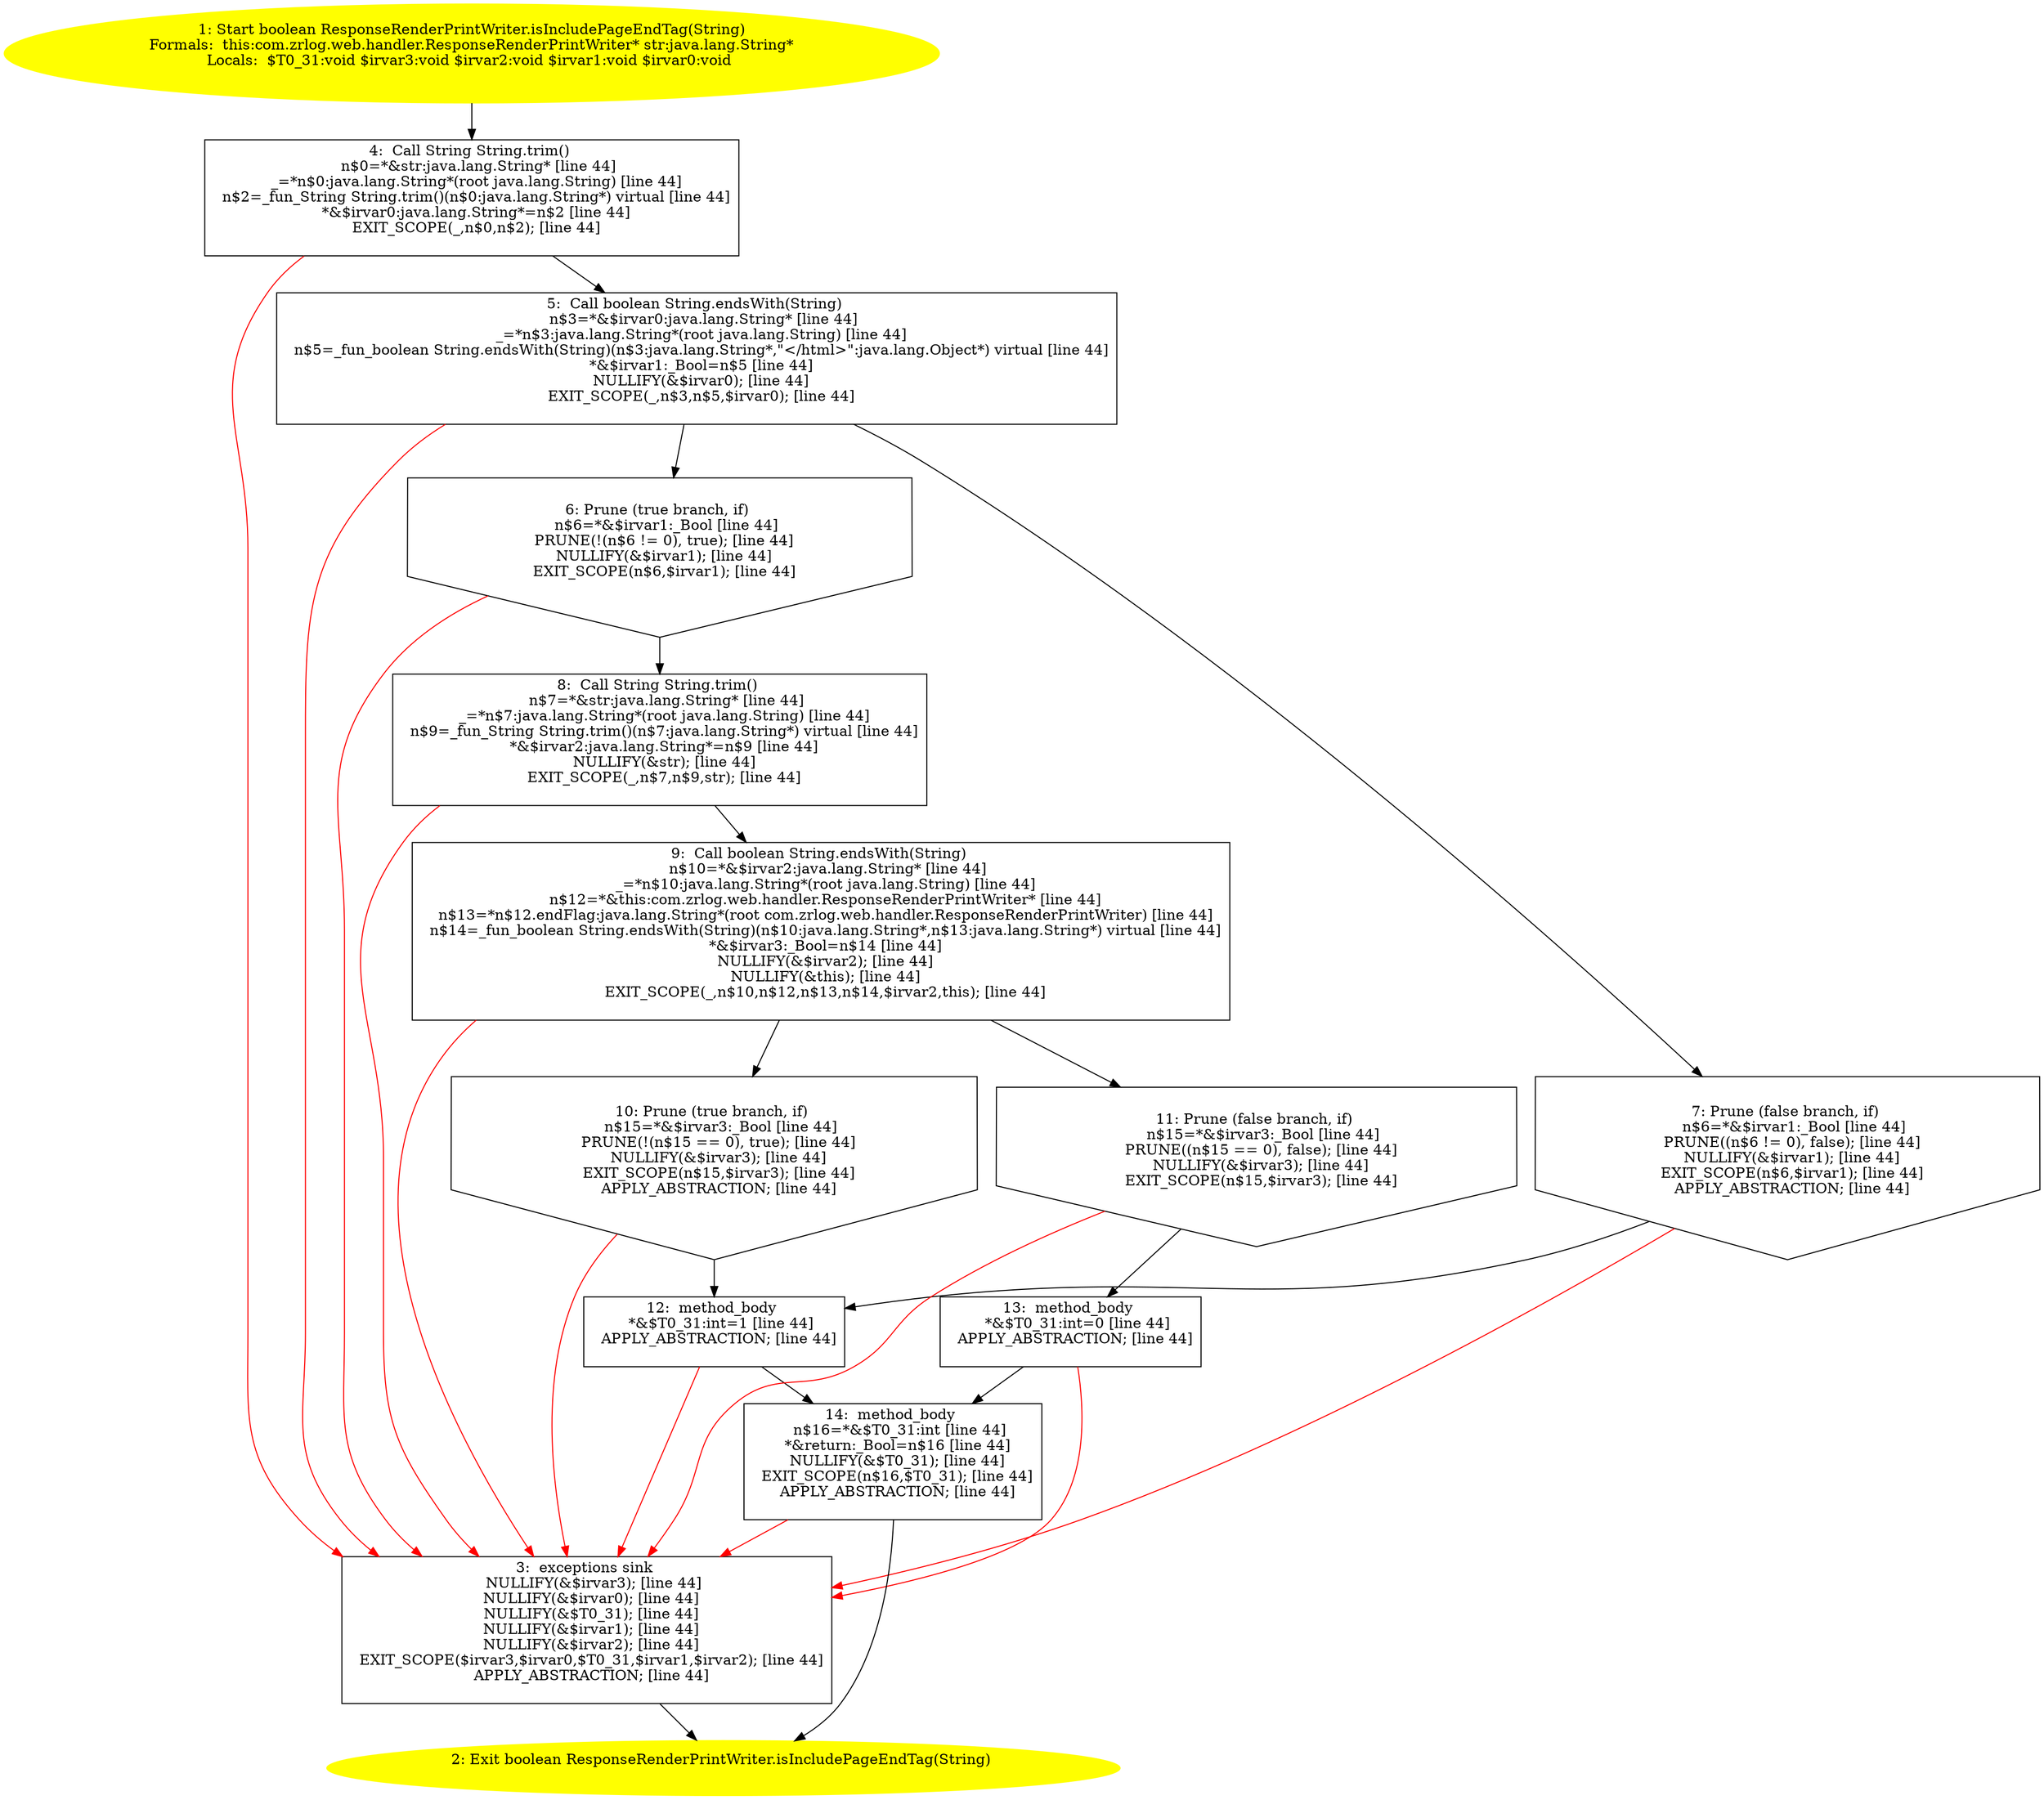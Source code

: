 /* @generated */
digraph cfg {
"com.zrlog.web.handler.ResponseRenderPrintWriter.isIncludePageEndTag(java.lang.String):boolean.225017c71315676525b815842b1c9a5f_1" [label="1: Start boolean ResponseRenderPrintWriter.isIncludePageEndTag(String)\nFormals:  this:com.zrlog.web.handler.ResponseRenderPrintWriter* str:java.lang.String*\nLocals:  $T0_31:void $irvar3:void $irvar2:void $irvar1:void $irvar0:void \n  " color=yellow style=filled]
	

	 "com.zrlog.web.handler.ResponseRenderPrintWriter.isIncludePageEndTag(java.lang.String):boolean.225017c71315676525b815842b1c9a5f_1" -> "com.zrlog.web.handler.ResponseRenderPrintWriter.isIncludePageEndTag(java.lang.String):boolean.225017c71315676525b815842b1c9a5f_4" ;
"com.zrlog.web.handler.ResponseRenderPrintWriter.isIncludePageEndTag(java.lang.String):boolean.225017c71315676525b815842b1c9a5f_2" [label="2: Exit boolean ResponseRenderPrintWriter.isIncludePageEndTag(String) \n  " color=yellow style=filled]
	

"com.zrlog.web.handler.ResponseRenderPrintWriter.isIncludePageEndTag(java.lang.String):boolean.225017c71315676525b815842b1c9a5f_3" [label="3:  exceptions sink \n   NULLIFY(&$irvar3); [line 44]\n  NULLIFY(&$irvar0); [line 44]\n  NULLIFY(&$T0_31); [line 44]\n  NULLIFY(&$irvar1); [line 44]\n  NULLIFY(&$irvar2); [line 44]\n  EXIT_SCOPE($irvar3,$irvar0,$T0_31,$irvar1,$irvar2); [line 44]\n  APPLY_ABSTRACTION; [line 44]\n " shape="box"]
	

	 "com.zrlog.web.handler.ResponseRenderPrintWriter.isIncludePageEndTag(java.lang.String):boolean.225017c71315676525b815842b1c9a5f_3" -> "com.zrlog.web.handler.ResponseRenderPrintWriter.isIncludePageEndTag(java.lang.String):boolean.225017c71315676525b815842b1c9a5f_2" ;
"com.zrlog.web.handler.ResponseRenderPrintWriter.isIncludePageEndTag(java.lang.String):boolean.225017c71315676525b815842b1c9a5f_4" [label="4:  Call String String.trim() \n   n$0=*&str:java.lang.String* [line 44]\n  _=*n$0:java.lang.String*(root java.lang.String) [line 44]\n  n$2=_fun_String String.trim()(n$0:java.lang.String*) virtual [line 44]\n  *&$irvar0:java.lang.String*=n$2 [line 44]\n  EXIT_SCOPE(_,n$0,n$2); [line 44]\n " shape="box"]
	

	 "com.zrlog.web.handler.ResponseRenderPrintWriter.isIncludePageEndTag(java.lang.String):boolean.225017c71315676525b815842b1c9a5f_4" -> "com.zrlog.web.handler.ResponseRenderPrintWriter.isIncludePageEndTag(java.lang.String):boolean.225017c71315676525b815842b1c9a5f_5" ;
	 "com.zrlog.web.handler.ResponseRenderPrintWriter.isIncludePageEndTag(java.lang.String):boolean.225017c71315676525b815842b1c9a5f_4" -> "com.zrlog.web.handler.ResponseRenderPrintWriter.isIncludePageEndTag(java.lang.String):boolean.225017c71315676525b815842b1c9a5f_3" [color="red" ];
"com.zrlog.web.handler.ResponseRenderPrintWriter.isIncludePageEndTag(java.lang.String):boolean.225017c71315676525b815842b1c9a5f_5" [label="5:  Call boolean String.endsWith(String) \n   n$3=*&$irvar0:java.lang.String* [line 44]\n  _=*n$3:java.lang.String*(root java.lang.String) [line 44]\n  n$5=_fun_boolean String.endsWith(String)(n$3:java.lang.String*,\"</html>\":java.lang.Object*) virtual [line 44]\n  *&$irvar1:_Bool=n$5 [line 44]\n  NULLIFY(&$irvar0); [line 44]\n  EXIT_SCOPE(_,n$3,n$5,$irvar0); [line 44]\n " shape="box"]
	

	 "com.zrlog.web.handler.ResponseRenderPrintWriter.isIncludePageEndTag(java.lang.String):boolean.225017c71315676525b815842b1c9a5f_5" -> "com.zrlog.web.handler.ResponseRenderPrintWriter.isIncludePageEndTag(java.lang.String):boolean.225017c71315676525b815842b1c9a5f_6" ;
	 "com.zrlog.web.handler.ResponseRenderPrintWriter.isIncludePageEndTag(java.lang.String):boolean.225017c71315676525b815842b1c9a5f_5" -> "com.zrlog.web.handler.ResponseRenderPrintWriter.isIncludePageEndTag(java.lang.String):boolean.225017c71315676525b815842b1c9a5f_7" ;
	 "com.zrlog.web.handler.ResponseRenderPrintWriter.isIncludePageEndTag(java.lang.String):boolean.225017c71315676525b815842b1c9a5f_5" -> "com.zrlog.web.handler.ResponseRenderPrintWriter.isIncludePageEndTag(java.lang.String):boolean.225017c71315676525b815842b1c9a5f_3" [color="red" ];
"com.zrlog.web.handler.ResponseRenderPrintWriter.isIncludePageEndTag(java.lang.String):boolean.225017c71315676525b815842b1c9a5f_6" [label="6: Prune (true branch, if) \n   n$6=*&$irvar1:_Bool [line 44]\n  PRUNE(!(n$6 != 0), true); [line 44]\n  NULLIFY(&$irvar1); [line 44]\n  EXIT_SCOPE(n$6,$irvar1); [line 44]\n " shape="invhouse"]
	

	 "com.zrlog.web.handler.ResponseRenderPrintWriter.isIncludePageEndTag(java.lang.String):boolean.225017c71315676525b815842b1c9a5f_6" -> "com.zrlog.web.handler.ResponseRenderPrintWriter.isIncludePageEndTag(java.lang.String):boolean.225017c71315676525b815842b1c9a5f_8" ;
	 "com.zrlog.web.handler.ResponseRenderPrintWriter.isIncludePageEndTag(java.lang.String):boolean.225017c71315676525b815842b1c9a5f_6" -> "com.zrlog.web.handler.ResponseRenderPrintWriter.isIncludePageEndTag(java.lang.String):boolean.225017c71315676525b815842b1c9a5f_3" [color="red" ];
"com.zrlog.web.handler.ResponseRenderPrintWriter.isIncludePageEndTag(java.lang.String):boolean.225017c71315676525b815842b1c9a5f_7" [label="7: Prune (false branch, if) \n   n$6=*&$irvar1:_Bool [line 44]\n  PRUNE((n$6 != 0), false); [line 44]\n  NULLIFY(&$irvar1); [line 44]\n  EXIT_SCOPE(n$6,$irvar1); [line 44]\n  APPLY_ABSTRACTION; [line 44]\n " shape="invhouse"]
	

	 "com.zrlog.web.handler.ResponseRenderPrintWriter.isIncludePageEndTag(java.lang.String):boolean.225017c71315676525b815842b1c9a5f_7" -> "com.zrlog.web.handler.ResponseRenderPrintWriter.isIncludePageEndTag(java.lang.String):boolean.225017c71315676525b815842b1c9a5f_12" ;
	 "com.zrlog.web.handler.ResponseRenderPrintWriter.isIncludePageEndTag(java.lang.String):boolean.225017c71315676525b815842b1c9a5f_7" -> "com.zrlog.web.handler.ResponseRenderPrintWriter.isIncludePageEndTag(java.lang.String):boolean.225017c71315676525b815842b1c9a5f_3" [color="red" ];
"com.zrlog.web.handler.ResponseRenderPrintWriter.isIncludePageEndTag(java.lang.String):boolean.225017c71315676525b815842b1c9a5f_8" [label="8:  Call String String.trim() \n   n$7=*&str:java.lang.String* [line 44]\n  _=*n$7:java.lang.String*(root java.lang.String) [line 44]\n  n$9=_fun_String String.trim()(n$7:java.lang.String*) virtual [line 44]\n  *&$irvar2:java.lang.String*=n$9 [line 44]\n  NULLIFY(&str); [line 44]\n  EXIT_SCOPE(_,n$7,n$9,str); [line 44]\n " shape="box"]
	

	 "com.zrlog.web.handler.ResponseRenderPrintWriter.isIncludePageEndTag(java.lang.String):boolean.225017c71315676525b815842b1c9a5f_8" -> "com.zrlog.web.handler.ResponseRenderPrintWriter.isIncludePageEndTag(java.lang.String):boolean.225017c71315676525b815842b1c9a5f_9" ;
	 "com.zrlog.web.handler.ResponseRenderPrintWriter.isIncludePageEndTag(java.lang.String):boolean.225017c71315676525b815842b1c9a5f_8" -> "com.zrlog.web.handler.ResponseRenderPrintWriter.isIncludePageEndTag(java.lang.String):boolean.225017c71315676525b815842b1c9a5f_3" [color="red" ];
"com.zrlog.web.handler.ResponseRenderPrintWriter.isIncludePageEndTag(java.lang.String):boolean.225017c71315676525b815842b1c9a5f_9" [label="9:  Call boolean String.endsWith(String) \n   n$10=*&$irvar2:java.lang.String* [line 44]\n  _=*n$10:java.lang.String*(root java.lang.String) [line 44]\n  n$12=*&this:com.zrlog.web.handler.ResponseRenderPrintWriter* [line 44]\n  n$13=*n$12.endFlag:java.lang.String*(root com.zrlog.web.handler.ResponseRenderPrintWriter) [line 44]\n  n$14=_fun_boolean String.endsWith(String)(n$10:java.lang.String*,n$13:java.lang.String*) virtual [line 44]\n  *&$irvar3:_Bool=n$14 [line 44]\n  NULLIFY(&$irvar2); [line 44]\n  NULLIFY(&this); [line 44]\n  EXIT_SCOPE(_,n$10,n$12,n$13,n$14,$irvar2,this); [line 44]\n " shape="box"]
	

	 "com.zrlog.web.handler.ResponseRenderPrintWriter.isIncludePageEndTag(java.lang.String):boolean.225017c71315676525b815842b1c9a5f_9" -> "com.zrlog.web.handler.ResponseRenderPrintWriter.isIncludePageEndTag(java.lang.String):boolean.225017c71315676525b815842b1c9a5f_10" ;
	 "com.zrlog.web.handler.ResponseRenderPrintWriter.isIncludePageEndTag(java.lang.String):boolean.225017c71315676525b815842b1c9a5f_9" -> "com.zrlog.web.handler.ResponseRenderPrintWriter.isIncludePageEndTag(java.lang.String):boolean.225017c71315676525b815842b1c9a5f_11" ;
	 "com.zrlog.web.handler.ResponseRenderPrintWriter.isIncludePageEndTag(java.lang.String):boolean.225017c71315676525b815842b1c9a5f_9" -> "com.zrlog.web.handler.ResponseRenderPrintWriter.isIncludePageEndTag(java.lang.String):boolean.225017c71315676525b815842b1c9a5f_3" [color="red" ];
"com.zrlog.web.handler.ResponseRenderPrintWriter.isIncludePageEndTag(java.lang.String):boolean.225017c71315676525b815842b1c9a5f_10" [label="10: Prune (true branch, if) \n   n$15=*&$irvar3:_Bool [line 44]\n  PRUNE(!(n$15 == 0), true); [line 44]\n  NULLIFY(&$irvar3); [line 44]\n  EXIT_SCOPE(n$15,$irvar3); [line 44]\n  APPLY_ABSTRACTION; [line 44]\n " shape="invhouse"]
	

	 "com.zrlog.web.handler.ResponseRenderPrintWriter.isIncludePageEndTag(java.lang.String):boolean.225017c71315676525b815842b1c9a5f_10" -> "com.zrlog.web.handler.ResponseRenderPrintWriter.isIncludePageEndTag(java.lang.String):boolean.225017c71315676525b815842b1c9a5f_12" ;
	 "com.zrlog.web.handler.ResponseRenderPrintWriter.isIncludePageEndTag(java.lang.String):boolean.225017c71315676525b815842b1c9a5f_10" -> "com.zrlog.web.handler.ResponseRenderPrintWriter.isIncludePageEndTag(java.lang.String):boolean.225017c71315676525b815842b1c9a5f_3" [color="red" ];
"com.zrlog.web.handler.ResponseRenderPrintWriter.isIncludePageEndTag(java.lang.String):boolean.225017c71315676525b815842b1c9a5f_11" [label="11: Prune (false branch, if) \n   n$15=*&$irvar3:_Bool [line 44]\n  PRUNE((n$15 == 0), false); [line 44]\n  NULLIFY(&$irvar3); [line 44]\n  EXIT_SCOPE(n$15,$irvar3); [line 44]\n " shape="invhouse"]
	

	 "com.zrlog.web.handler.ResponseRenderPrintWriter.isIncludePageEndTag(java.lang.String):boolean.225017c71315676525b815842b1c9a5f_11" -> "com.zrlog.web.handler.ResponseRenderPrintWriter.isIncludePageEndTag(java.lang.String):boolean.225017c71315676525b815842b1c9a5f_13" ;
	 "com.zrlog.web.handler.ResponseRenderPrintWriter.isIncludePageEndTag(java.lang.String):boolean.225017c71315676525b815842b1c9a5f_11" -> "com.zrlog.web.handler.ResponseRenderPrintWriter.isIncludePageEndTag(java.lang.String):boolean.225017c71315676525b815842b1c9a5f_3" [color="red" ];
"com.zrlog.web.handler.ResponseRenderPrintWriter.isIncludePageEndTag(java.lang.String):boolean.225017c71315676525b815842b1c9a5f_12" [label="12:  method_body \n   *&$T0_31:int=1 [line 44]\n  APPLY_ABSTRACTION; [line 44]\n " shape="box"]
	

	 "com.zrlog.web.handler.ResponseRenderPrintWriter.isIncludePageEndTag(java.lang.String):boolean.225017c71315676525b815842b1c9a5f_12" -> "com.zrlog.web.handler.ResponseRenderPrintWriter.isIncludePageEndTag(java.lang.String):boolean.225017c71315676525b815842b1c9a5f_14" ;
	 "com.zrlog.web.handler.ResponseRenderPrintWriter.isIncludePageEndTag(java.lang.String):boolean.225017c71315676525b815842b1c9a5f_12" -> "com.zrlog.web.handler.ResponseRenderPrintWriter.isIncludePageEndTag(java.lang.String):boolean.225017c71315676525b815842b1c9a5f_3" [color="red" ];
"com.zrlog.web.handler.ResponseRenderPrintWriter.isIncludePageEndTag(java.lang.String):boolean.225017c71315676525b815842b1c9a5f_13" [label="13:  method_body \n   *&$T0_31:int=0 [line 44]\n  APPLY_ABSTRACTION; [line 44]\n " shape="box"]
	

	 "com.zrlog.web.handler.ResponseRenderPrintWriter.isIncludePageEndTag(java.lang.String):boolean.225017c71315676525b815842b1c9a5f_13" -> "com.zrlog.web.handler.ResponseRenderPrintWriter.isIncludePageEndTag(java.lang.String):boolean.225017c71315676525b815842b1c9a5f_14" ;
	 "com.zrlog.web.handler.ResponseRenderPrintWriter.isIncludePageEndTag(java.lang.String):boolean.225017c71315676525b815842b1c9a5f_13" -> "com.zrlog.web.handler.ResponseRenderPrintWriter.isIncludePageEndTag(java.lang.String):boolean.225017c71315676525b815842b1c9a5f_3" [color="red" ];
"com.zrlog.web.handler.ResponseRenderPrintWriter.isIncludePageEndTag(java.lang.String):boolean.225017c71315676525b815842b1c9a5f_14" [label="14:  method_body \n   n$16=*&$T0_31:int [line 44]\n  *&return:_Bool=n$16 [line 44]\n  NULLIFY(&$T0_31); [line 44]\n  EXIT_SCOPE(n$16,$T0_31); [line 44]\n  APPLY_ABSTRACTION; [line 44]\n " shape="box"]
	

	 "com.zrlog.web.handler.ResponseRenderPrintWriter.isIncludePageEndTag(java.lang.String):boolean.225017c71315676525b815842b1c9a5f_14" -> "com.zrlog.web.handler.ResponseRenderPrintWriter.isIncludePageEndTag(java.lang.String):boolean.225017c71315676525b815842b1c9a5f_2" ;
	 "com.zrlog.web.handler.ResponseRenderPrintWriter.isIncludePageEndTag(java.lang.String):boolean.225017c71315676525b815842b1c9a5f_14" -> "com.zrlog.web.handler.ResponseRenderPrintWriter.isIncludePageEndTag(java.lang.String):boolean.225017c71315676525b815842b1c9a5f_3" [color="red" ];
}
